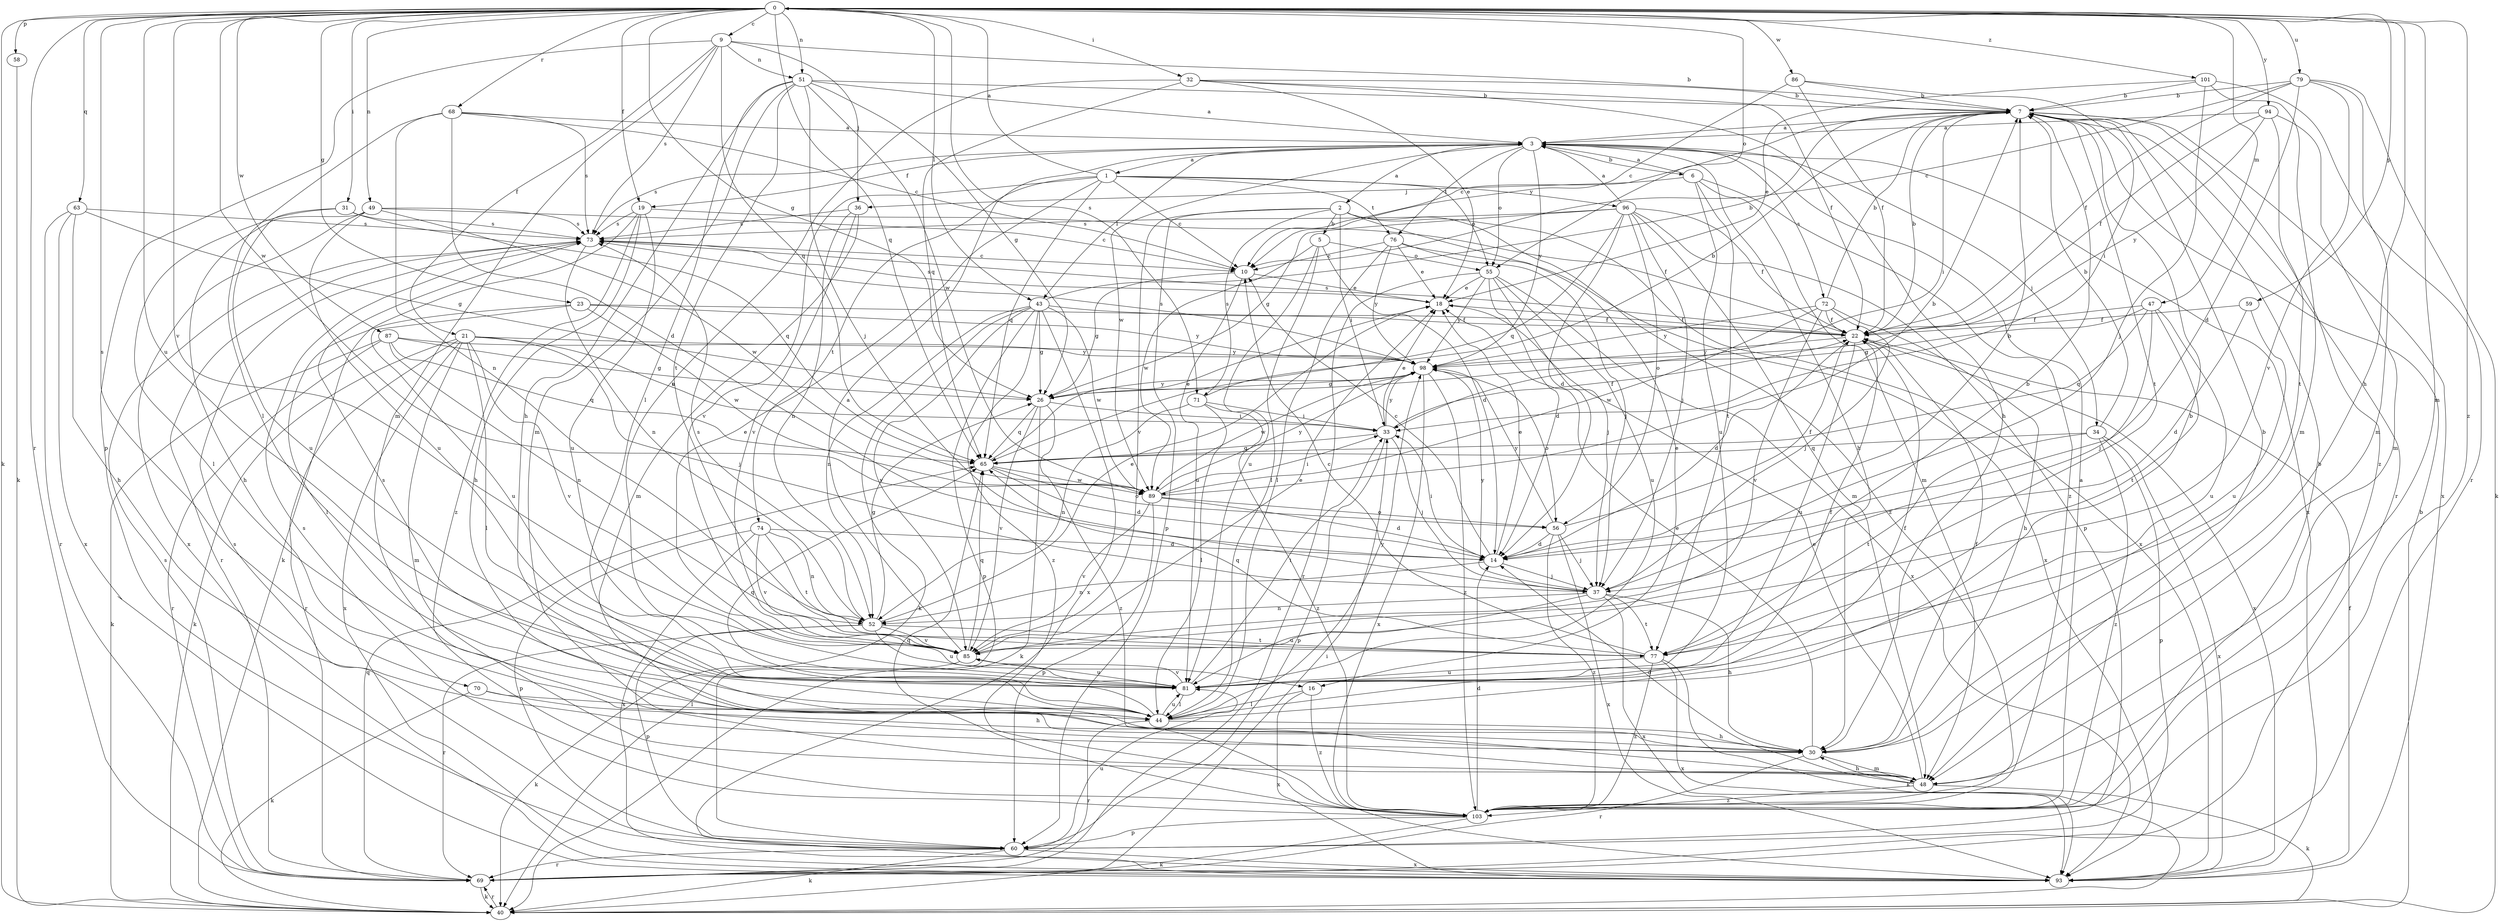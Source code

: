 strict digraph  {
0;
1;
2;
3;
5;
6;
7;
9;
10;
14;
16;
18;
19;
21;
22;
23;
26;
30;
31;
32;
33;
34;
36;
37;
40;
43;
44;
47;
48;
49;
51;
52;
55;
56;
58;
59;
60;
63;
65;
68;
69;
70;
71;
72;
73;
74;
76;
77;
79;
81;
85;
86;
87;
89;
93;
94;
96;
98;
101;
103;
0 -> 9  [label=c];
0 -> 19  [label=f];
0 -> 23  [label=g];
0 -> 26  [label=g];
0 -> 30  [label=h];
0 -> 31  [label=i];
0 -> 32  [label=i];
0 -> 40  [label=k];
0 -> 43  [label=l];
0 -> 47  [label=m];
0 -> 48  [label=m];
0 -> 49  [label=n];
0 -> 51  [label=n];
0 -> 55  [label=o];
0 -> 58  [label=p];
0 -> 59  [label=p];
0 -> 63  [label=q];
0 -> 65  [label=q];
0 -> 68  [label=r];
0 -> 69  [label=r];
0 -> 70  [label=s];
0 -> 71  [label=s];
0 -> 79  [label=u];
0 -> 81  [label=u];
0 -> 85  [label=v];
0 -> 86  [label=w];
0 -> 87  [label=w];
0 -> 89  [label=w];
0 -> 94  [label=y];
0 -> 101  [label=z];
0 -> 103  [label=z];
1 -> 0  [label=a];
1 -> 10  [label=c];
1 -> 16  [label=e];
1 -> 55  [label=o];
1 -> 65  [label=q];
1 -> 74  [label=t];
1 -> 76  [label=t];
1 -> 85  [label=v];
1 -> 96  [label=y];
2 -> 5  [label=b];
2 -> 16  [label=e];
2 -> 33  [label=i];
2 -> 60  [label=p];
2 -> 71  [label=s];
2 -> 85  [label=v];
2 -> 93  [label=x];
2 -> 103  [label=z];
3 -> 1  [label=a];
3 -> 2  [label=a];
3 -> 6  [label=b];
3 -> 19  [label=f];
3 -> 30  [label=h];
3 -> 34  [label=j];
3 -> 43  [label=l];
3 -> 55  [label=o];
3 -> 72  [label=s];
3 -> 73  [label=s];
3 -> 76  [label=t];
3 -> 89  [label=w];
3 -> 93  [label=x];
3 -> 98  [label=y];
5 -> 14  [label=d];
5 -> 44  [label=l];
5 -> 55  [label=o];
5 -> 81  [label=u];
5 -> 89  [label=w];
6 -> 3  [label=a];
6 -> 36  [label=j];
6 -> 48  [label=m];
6 -> 77  [label=t];
6 -> 81  [label=u];
6 -> 103  [label=z];
7 -> 3  [label=a];
7 -> 10  [label=c];
7 -> 33  [label=i];
7 -> 69  [label=r];
7 -> 77  [label=t];
7 -> 93  [label=x];
7 -> 103  [label=z];
9 -> 7  [label=b];
9 -> 21  [label=f];
9 -> 36  [label=j];
9 -> 48  [label=m];
9 -> 51  [label=n];
9 -> 60  [label=p];
9 -> 65  [label=q];
9 -> 73  [label=s];
10 -> 18  [label=e];
10 -> 26  [label=g];
10 -> 81  [label=u];
14 -> 7  [label=b];
14 -> 10  [label=c];
14 -> 18  [label=e];
14 -> 33  [label=i];
14 -> 37  [label=j];
14 -> 52  [label=n];
16 -> 44  [label=l];
16 -> 93  [label=x];
16 -> 103  [label=z];
18 -> 22  [label=f];
18 -> 73  [label=s];
19 -> 22  [label=f];
19 -> 30  [label=h];
19 -> 40  [label=k];
19 -> 73  [label=s];
19 -> 81  [label=u];
19 -> 103  [label=z];
21 -> 33  [label=i];
21 -> 37  [label=j];
21 -> 40  [label=k];
21 -> 44  [label=l];
21 -> 48  [label=m];
21 -> 69  [label=r];
21 -> 85  [label=v];
21 -> 93  [label=x];
21 -> 98  [label=y];
22 -> 7  [label=b];
22 -> 14  [label=d];
22 -> 73  [label=s];
22 -> 81  [label=u];
22 -> 93  [label=x];
22 -> 98  [label=y];
23 -> 22  [label=f];
23 -> 44  [label=l];
23 -> 81  [label=u];
23 -> 89  [label=w];
23 -> 98  [label=y];
26 -> 33  [label=i];
26 -> 40  [label=k];
26 -> 65  [label=q];
26 -> 85  [label=v];
26 -> 98  [label=y];
26 -> 103  [label=z];
30 -> 7  [label=b];
30 -> 18  [label=e];
30 -> 22  [label=f];
30 -> 48  [label=m];
30 -> 69  [label=r];
31 -> 44  [label=l];
31 -> 65  [label=q];
31 -> 73  [label=s];
31 -> 81  [label=u];
32 -> 7  [label=b];
32 -> 18  [label=e];
32 -> 22  [label=f];
32 -> 30  [label=h];
32 -> 65  [label=q];
32 -> 81  [label=u];
33 -> 18  [label=e];
33 -> 22  [label=f];
33 -> 37  [label=j];
33 -> 60  [label=p];
33 -> 65  [label=q];
33 -> 98  [label=y];
34 -> 7  [label=b];
34 -> 60  [label=p];
34 -> 65  [label=q];
34 -> 77  [label=t];
34 -> 93  [label=x];
34 -> 103  [label=z];
36 -> 48  [label=m];
36 -> 52  [label=n];
36 -> 73  [label=s];
36 -> 85  [label=v];
37 -> 30  [label=h];
37 -> 52  [label=n];
37 -> 77  [label=t];
37 -> 81  [label=u];
37 -> 93  [label=x];
37 -> 98  [label=y];
40 -> 7  [label=b];
40 -> 69  [label=r];
43 -> 7  [label=b];
43 -> 22  [label=f];
43 -> 26  [label=g];
43 -> 40  [label=k];
43 -> 52  [label=n];
43 -> 60  [label=p];
43 -> 85  [label=v];
43 -> 89  [label=w];
43 -> 93  [label=x];
43 -> 103  [label=z];
44 -> 7  [label=b];
44 -> 22  [label=f];
44 -> 30  [label=h];
44 -> 65  [label=q];
44 -> 69  [label=r];
44 -> 73  [label=s];
44 -> 81  [label=u];
44 -> 98  [label=y];
47 -> 22  [label=f];
47 -> 26  [label=g];
47 -> 37  [label=j];
47 -> 65  [label=q];
47 -> 77  [label=t];
47 -> 81  [label=u];
48 -> 14  [label=d];
48 -> 18  [label=e];
48 -> 30  [label=h];
48 -> 40  [label=k];
48 -> 103  [label=z];
49 -> 10  [label=c];
49 -> 30  [label=h];
49 -> 73  [label=s];
49 -> 81  [label=u];
49 -> 89  [label=w];
49 -> 93  [label=x];
51 -> 3  [label=a];
51 -> 7  [label=b];
51 -> 26  [label=g];
51 -> 30  [label=h];
51 -> 37  [label=j];
51 -> 44  [label=l];
51 -> 48  [label=m];
51 -> 77  [label=t];
51 -> 89  [label=w];
52 -> 18  [label=e];
52 -> 26  [label=g];
52 -> 60  [label=p];
52 -> 69  [label=r];
52 -> 73  [label=s];
52 -> 77  [label=t];
52 -> 81  [label=u];
52 -> 85  [label=v];
55 -> 14  [label=d];
55 -> 18  [label=e];
55 -> 37  [label=j];
55 -> 69  [label=r];
55 -> 81  [label=u];
55 -> 93  [label=x];
55 -> 98  [label=y];
56 -> 14  [label=d];
56 -> 22  [label=f];
56 -> 37  [label=j];
56 -> 93  [label=x];
56 -> 98  [label=y];
56 -> 103  [label=z];
58 -> 40  [label=k];
59 -> 14  [label=d];
59 -> 22  [label=f];
59 -> 81  [label=u];
60 -> 40  [label=k];
60 -> 69  [label=r];
60 -> 73  [label=s];
60 -> 81  [label=u];
60 -> 93  [label=x];
63 -> 26  [label=g];
63 -> 30  [label=h];
63 -> 69  [label=r];
63 -> 73  [label=s];
63 -> 93  [label=x];
65 -> 14  [label=d];
65 -> 18  [label=e];
65 -> 56  [label=o];
65 -> 89  [label=w];
68 -> 3  [label=a];
68 -> 10  [label=c];
68 -> 14  [label=d];
68 -> 44  [label=l];
68 -> 52  [label=n];
68 -> 73  [label=s];
69 -> 33  [label=i];
69 -> 40  [label=k];
69 -> 65  [label=q];
69 -> 73  [label=s];
70 -> 30  [label=h];
70 -> 40  [label=k];
70 -> 44  [label=l];
71 -> 7  [label=b];
71 -> 33  [label=i];
71 -> 44  [label=l];
71 -> 52  [label=n];
71 -> 103  [label=z];
72 -> 7  [label=b];
72 -> 22  [label=f];
72 -> 30  [label=h];
72 -> 37  [label=j];
72 -> 85  [label=v];
72 -> 89  [label=w];
72 -> 98  [label=y];
73 -> 10  [label=c];
73 -> 52  [label=n];
73 -> 69  [label=r];
74 -> 14  [label=d];
74 -> 52  [label=n];
74 -> 60  [label=p];
74 -> 77  [label=t];
74 -> 85  [label=v];
74 -> 93  [label=x];
76 -> 10  [label=c];
76 -> 18  [label=e];
76 -> 37  [label=j];
76 -> 44  [label=l];
76 -> 93  [label=x];
76 -> 98  [label=y];
77 -> 10  [label=c];
77 -> 40  [label=k];
77 -> 65  [label=q];
77 -> 81  [label=u];
77 -> 93  [label=x];
77 -> 103  [label=z];
79 -> 7  [label=b];
79 -> 10  [label=c];
79 -> 14  [label=d];
79 -> 22  [label=f];
79 -> 40  [label=k];
79 -> 48  [label=m];
79 -> 85  [label=v];
81 -> 22  [label=f];
81 -> 33  [label=i];
81 -> 44  [label=l];
81 -> 85  [label=v];
85 -> 3  [label=a];
85 -> 7  [label=b];
85 -> 18  [label=e];
85 -> 40  [label=k];
85 -> 65  [label=q];
85 -> 81  [label=u];
86 -> 7  [label=b];
86 -> 10  [label=c];
86 -> 22  [label=f];
86 -> 33  [label=i];
87 -> 26  [label=g];
87 -> 40  [label=k];
87 -> 52  [label=n];
87 -> 65  [label=q];
87 -> 69  [label=r];
87 -> 98  [label=y];
89 -> 7  [label=b];
89 -> 14  [label=d];
89 -> 33  [label=i];
89 -> 56  [label=o];
89 -> 60  [label=p];
89 -> 85  [label=v];
89 -> 98  [label=y];
93 -> 22  [label=f];
94 -> 3  [label=a];
94 -> 22  [label=f];
94 -> 48  [label=m];
94 -> 77  [label=t];
94 -> 98  [label=y];
96 -> 3  [label=a];
96 -> 14  [label=d];
96 -> 22  [label=f];
96 -> 26  [label=g];
96 -> 37  [label=j];
96 -> 48  [label=m];
96 -> 56  [label=o];
96 -> 60  [label=p];
96 -> 65  [label=q];
96 -> 73  [label=s];
98 -> 26  [label=g];
98 -> 56  [label=o];
98 -> 73  [label=s];
98 -> 89  [label=w];
98 -> 93  [label=x];
98 -> 103  [label=z];
101 -> 7  [label=b];
101 -> 18  [label=e];
101 -> 37  [label=j];
101 -> 48  [label=m];
101 -> 69  [label=r];
103 -> 3  [label=a];
103 -> 7  [label=b];
103 -> 14  [label=d];
103 -> 40  [label=k];
103 -> 60  [label=p];
103 -> 65  [label=q];
103 -> 73  [label=s];
}
